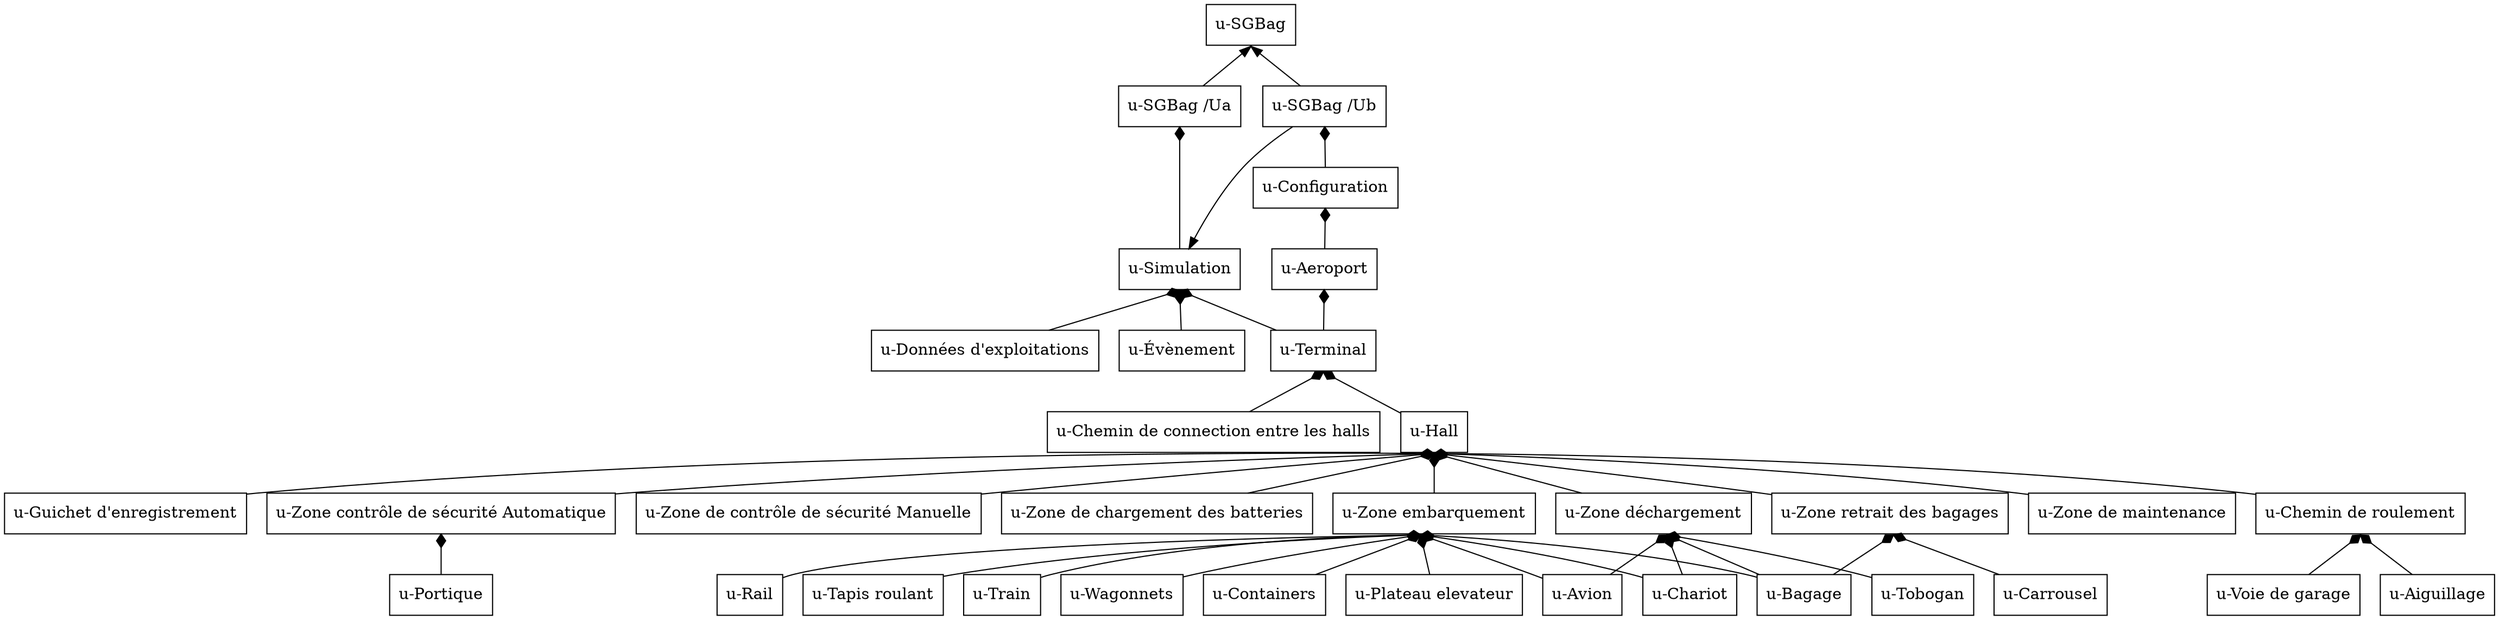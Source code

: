 digraph {
	
	graph [
		rankdir = "BT"
	]
	
	node [
		shape = "box"
	]
	
	edge [
		arrowhead = "diamond"
		samehead = "true"
	]
	
	SGBag [
		label = "u-SGBag"
	]
	
	SGBagua [
		label = "u-SGBag /Ua"
	]
	
	SGBagub [
		label = "u-SGBag /Ub"
	]
	
	Configuration [
		label = "u-Configuration"
	]
	
	Simulation [
		label = "u-Simulation"
	]
	
	Aeroport [
		label = "u-Aeroport"
	]
	Avion [
		label = "u-Avion"
	]
	
	Terminal [
		label = "u-Terminal"
	]
	
	connec_hall [
		label = "u-Chemin de connection entre les halls"
	]
	
	Hall [
		label = "u-Hall"
	]
	
	Guich_enr [
		label = "u-Guichet d'enregistrement"
	]
	
	Bagage [
		label = "u-Bagage"
	]
	
	Chariot [
		label = "u-Chariot"
	]
	
	Rail [
		label = "u-Rail"
	]
	
	Zone_controle_Auto [
		label = "u-Zone contrôle de sécurité Automatique"
	]
	
	Portique [
		label = "u-Portique"
	]
	
	Zone_controle_Manu [
		label = "u-Zone de contrôle de sécurité Manuelle"
	]
	
	garage [
		label = "u-Voie de garage"
	]
	
	Zone_batteries [
		label = "u-Zone de chargement des batteries"
	]
	
	Zone_embarquement [
		label = "u-Zone embarquement"
	]
	
	Tapis_roulant [
		label = "u-Tapis roulant"
	]
	
	Train [
		label = "u-Train"
	]
	
	Wagonnets [
		label = "u-Wagonnets"
	]
	
	Containers [
		label = "u-Containers"
	]
	
	Plateau_elevateur [
		label = "u-Plateau elevateur"
	]
	
	Zone_déchargement [
		label = "u-Zone déchargement"
	]
	
	Tobogan [
		label = "u-Tobogan"
	]
	
	Zone_retrait [
		label = "u-Zone retrait des bagages"
	]
	
	Carrousel [
		label = "u-Carrousel"
	]
	
	Zone_maintenance [
		label = "u-Zone de maintenance"
	]
	
	Aiguillage [
		label = "u-Aiguillage"
	]
	
	Chemin_roulement [
		label = "u-Chemin de roulement"
	]
	
	Évènement [
		label = "u-Évènement"
	]
	
	Données_exploitations [
		label = "u-Données d'exploitations"
	]

	SGBagua -> SGBag [arrowhead = "normal"]
	SGBagub -> SGBag [arrowhead = "normal"]
	SGBagub -> Simulation [constraint = "false", arrowhead = "normal", samehead = "false"]
	Simulation -> SGBagua
	Configuration -> SGBagub
	
	Aeroport -> Configuration
	
	Terminal -> Aeroport
	
	Terminal -> Simulation
	Évènement -> Simulation
	Données_exploitations -> Simulation
	
	Hall -> Terminal
	connec_hall -> Terminal
	
	Guich_enr -> Hall
	Zone_controle_Auto -> Hall
	Zone_controle_Manu -> Hall
	Chemin_roulement -> Hall
	Zone_batteries -> Hall
	Zone_embarquement -> Hall
	Zone_maintenance -> Hall
	Zone_déchargement -> Hall
	Zone_retrait -> Hall
	
	Portique -> Zone_controle_Auto
	
	garage -> Chemin_roulement
	Aiguillage -> Chemin_roulement
	
	Avion -> Zone_embarquement
	Bagage -> Zone_embarquement
	Chariot -> Zone_embarquement
	Tapis_roulant -> Zone_embarquement
	Rail -> Zone_embarquement
	Train -> Zone_embarquement
	Wagonnets -> Zone_embarquement
	Containers -> Zone_embarquement
	Plateau_elevateur -> Zone_embarquement
	
	Avion -> Zone_déchargement
	Bagage -> Zone_déchargement
	Chariot -> Zone_déchargement
	Tobogan -> Zone_déchargement
	
	Carrousel -> Zone_retrait
	Bagage -> Zone_retrait

}